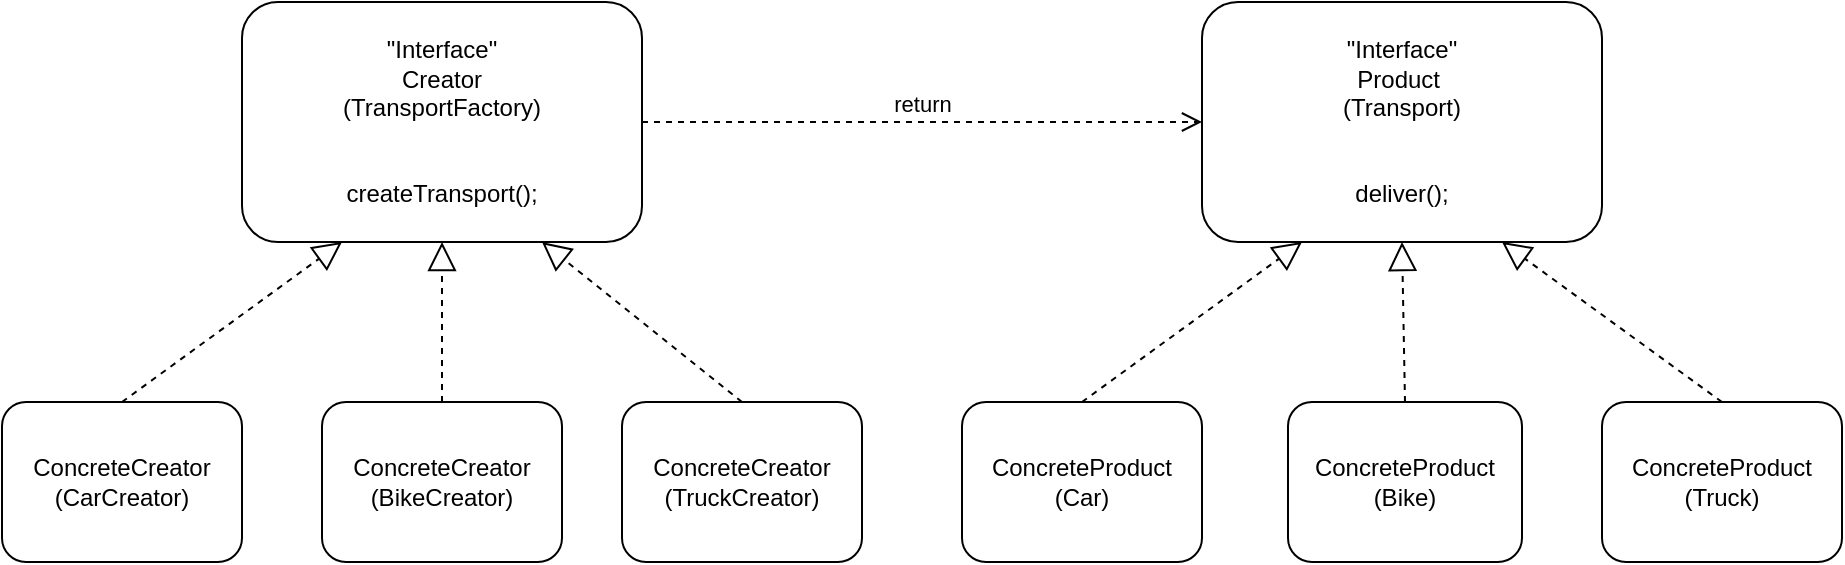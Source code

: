 <mxfile version="22.1.22" type="embed">
  <diagram name="Страница — 1" id="PVshoXznKEbEGVxsugsQ">
    <mxGraphModel dx="964" dy="409" grid="1" gridSize="10" guides="1" tooltips="1" connect="1" arrows="1" fold="1" page="1" pageScale="1" pageWidth="1169" pageHeight="827" math="0" shadow="0">
      <root>
        <mxCell id="0" />
        <mxCell id="1" parent="0" />
        <mxCell id="ZRf4pVSYy2MNskxKyJRj-1" value="&quot;Interface&quot;&lt;div&gt;Product&amp;nbsp;&lt;/div&gt;&lt;div&gt;(Transport)&lt;/div&gt;&lt;div&gt;&lt;br&gt;&lt;/div&gt;&lt;div&gt;&lt;br&gt;&lt;/div&gt;&lt;div&gt;deliver();&lt;/div&gt;" style="rounded=1;whiteSpace=wrap;html=1;" parent="1" vertex="1">
          <mxGeometry x="640" y="40" width="200" height="120" as="geometry" />
        </mxCell>
        <mxCell id="0a4NRcnBDrfxmt9-6151-1" value="ConcreteProduct&lt;div&gt;(Car)&lt;/div&gt;" style="rounded=1;whiteSpace=wrap;html=1;" parent="1" vertex="1">
          <mxGeometry x="520" y="240" width="120" height="80" as="geometry" />
        </mxCell>
        <mxCell id="0a4NRcnBDrfxmt9-6151-3" value="ConcreteProduct&lt;div&gt;(Bike)&lt;/div&gt;" style="rounded=1;whiteSpace=wrap;html=1;" parent="1" vertex="1">
          <mxGeometry x="683" y="240" width="117" height="80" as="geometry" />
        </mxCell>
        <mxCell id="0a4NRcnBDrfxmt9-6151-4" value="ConcreteProduct&lt;div&gt;(Truck)&lt;/div&gt;" style="rounded=1;whiteSpace=wrap;html=1;" parent="1" vertex="1">
          <mxGeometry x="840" y="240" width="120" height="80" as="geometry" />
        </mxCell>
        <mxCell id="0a4NRcnBDrfxmt9-6151-5" value="" style="endArrow=block;dashed=1;endFill=0;endSize=12;html=1;rounded=0;exitX=0.5;exitY=0;exitDx=0;exitDy=0;entryX=0.25;entryY=1;entryDx=0;entryDy=0;" parent="1" source="0a4NRcnBDrfxmt9-6151-1" target="ZRf4pVSYy2MNskxKyJRj-1" edge="1">
          <mxGeometry width="160" relative="1" as="geometry">
            <mxPoint x="620" y="390" as="sourcePoint" />
            <mxPoint x="780" y="390" as="targetPoint" />
          </mxGeometry>
        </mxCell>
        <mxCell id="0a4NRcnBDrfxmt9-6151-6" value="" style="endArrow=block;dashed=1;endFill=0;endSize=12;html=1;rounded=0;exitX=0.5;exitY=0;exitDx=0;exitDy=0;entryX=0.5;entryY=1;entryDx=0;entryDy=0;" parent="1" source="0a4NRcnBDrfxmt9-6151-3" target="ZRf4pVSYy2MNskxKyJRj-1" edge="1">
          <mxGeometry width="160" relative="1" as="geometry">
            <mxPoint x="620" y="390" as="sourcePoint" />
            <mxPoint x="780" y="390" as="targetPoint" />
          </mxGeometry>
        </mxCell>
        <mxCell id="0a4NRcnBDrfxmt9-6151-7" value="" style="endArrow=block;dashed=1;endFill=0;endSize=12;html=1;rounded=0;exitX=0.5;exitY=0;exitDx=0;exitDy=0;entryX=0.75;entryY=1;entryDx=0;entryDy=0;" parent="1" source="0a4NRcnBDrfxmt9-6151-4" target="ZRf4pVSYy2MNskxKyJRj-1" edge="1">
          <mxGeometry width="160" relative="1" as="geometry">
            <mxPoint x="620" y="390" as="sourcePoint" />
            <mxPoint x="780" y="390" as="targetPoint" />
          </mxGeometry>
        </mxCell>
        <mxCell id="0a4NRcnBDrfxmt9-6151-8" value="&quot;Interface&quot;&lt;br&gt;Creator&lt;br&gt;&lt;div&gt;(TransportFactory)&lt;/div&gt;&lt;div&gt;&lt;br&gt;&lt;/div&gt;&lt;div&gt;&lt;br&gt;&lt;/div&gt;&lt;div&gt;createTransport();&lt;/div&gt;" style="rounded=1;whiteSpace=wrap;html=1;" parent="1" vertex="1">
          <mxGeometry x="160" y="40" width="200" height="120" as="geometry" />
        </mxCell>
        <mxCell id="0a4NRcnBDrfxmt9-6151-10" value="ConcreteCreator&lt;div&gt;(CarCreator)&lt;/div&gt;" style="rounded=1;whiteSpace=wrap;html=1;" parent="1" vertex="1">
          <mxGeometry x="40" y="240" width="120" height="80" as="geometry" />
        </mxCell>
        <mxCell id="0a4NRcnBDrfxmt9-6151-11" value="ConcreteCreator&lt;div&gt;(BikeCreator)&lt;/div&gt;" style="rounded=1;whiteSpace=wrap;html=1;" parent="1" vertex="1">
          <mxGeometry x="200" y="240" width="120" height="80" as="geometry" />
        </mxCell>
        <mxCell id="0a4NRcnBDrfxmt9-6151-12" value="ConcreteCreator&lt;div&gt;(TruckCreator)&lt;/div&gt;" style="rounded=1;whiteSpace=wrap;html=1;" parent="1" vertex="1">
          <mxGeometry x="350" y="240" width="120" height="80" as="geometry" />
        </mxCell>
        <mxCell id="0a4NRcnBDrfxmt9-6151-17" value="return" style="html=1;verticalAlign=bottom;endArrow=open;dashed=1;endSize=8;curved=0;rounded=0;exitX=1;exitY=0.5;exitDx=0;exitDy=0;entryX=0;entryY=0.5;entryDx=0;entryDy=0;" parent="1" source="0a4NRcnBDrfxmt9-6151-8" target="ZRf4pVSYy2MNskxKyJRj-1" edge="1">
          <mxGeometry relative="1" as="geometry">
            <mxPoint x="510" y="230" as="sourcePoint" />
            <mxPoint x="430" y="230" as="targetPoint" />
          </mxGeometry>
        </mxCell>
        <mxCell id="2" value="" style="endArrow=block;dashed=1;endFill=0;endSize=12;html=1;rounded=0;exitX=0.5;exitY=0;exitDx=0;exitDy=0;entryX=0.25;entryY=1;entryDx=0;entryDy=0;" edge="1" parent="1" source="0a4NRcnBDrfxmt9-6151-10" target="0a4NRcnBDrfxmt9-6151-8">
          <mxGeometry width="160" relative="1" as="geometry">
            <mxPoint x="590" y="250" as="sourcePoint" />
            <mxPoint x="700" y="170" as="targetPoint" />
          </mxGeometry>
        </mxCell>
        <mxCell id="3" value="" style="endArrow=block;dashed=1;endFill=0;endSize=12;html=1;rounded=0;exitX=0.5;exitY=0;exitDx=0;exitDy=0;entryX=0.5;entryY=1;entryDx=0;entryDy=0;" edge="1" parent="1" source="0a4NRcnBDrfxmt9-6151-11" target="0a4NRcnBDrfxmt9-6151-8">
          <mxGeometry width="160" relative="1" as="geometry">
            <mxPoint x="600" y="260" as="sourcePoint" />
            <mxPoint x="710" y="180" as="targetPoint" />
          </mxGeometry>
        </mxCell>
        <mxCell id="4" value="" style="endArrow=block;dashed=1;endFill=0;endSize=12;html=1;rounded=0;exitX=0.5;exitY=0;exitDx=0;exitDy=0;entryX=0.75;entryY=1;entryDx=0;entryDy=0;" edge="1" parent="1" source="0a4NRcnBDrfxmt9-6151-12" target="0a4NRcnBDrfxmt9-6151-8">
          <mxGeometry width="160" relative="1" as="geometry">
            <mxPoint x="610" y="270" as="sourcePoint" />
            <mxPoint x="720" y="190" as="targetPoint" />
          </mxGeometry>
        </mxCell>
      </root>
    </mxGraphModel>
  </diagram>
</mxfile>
